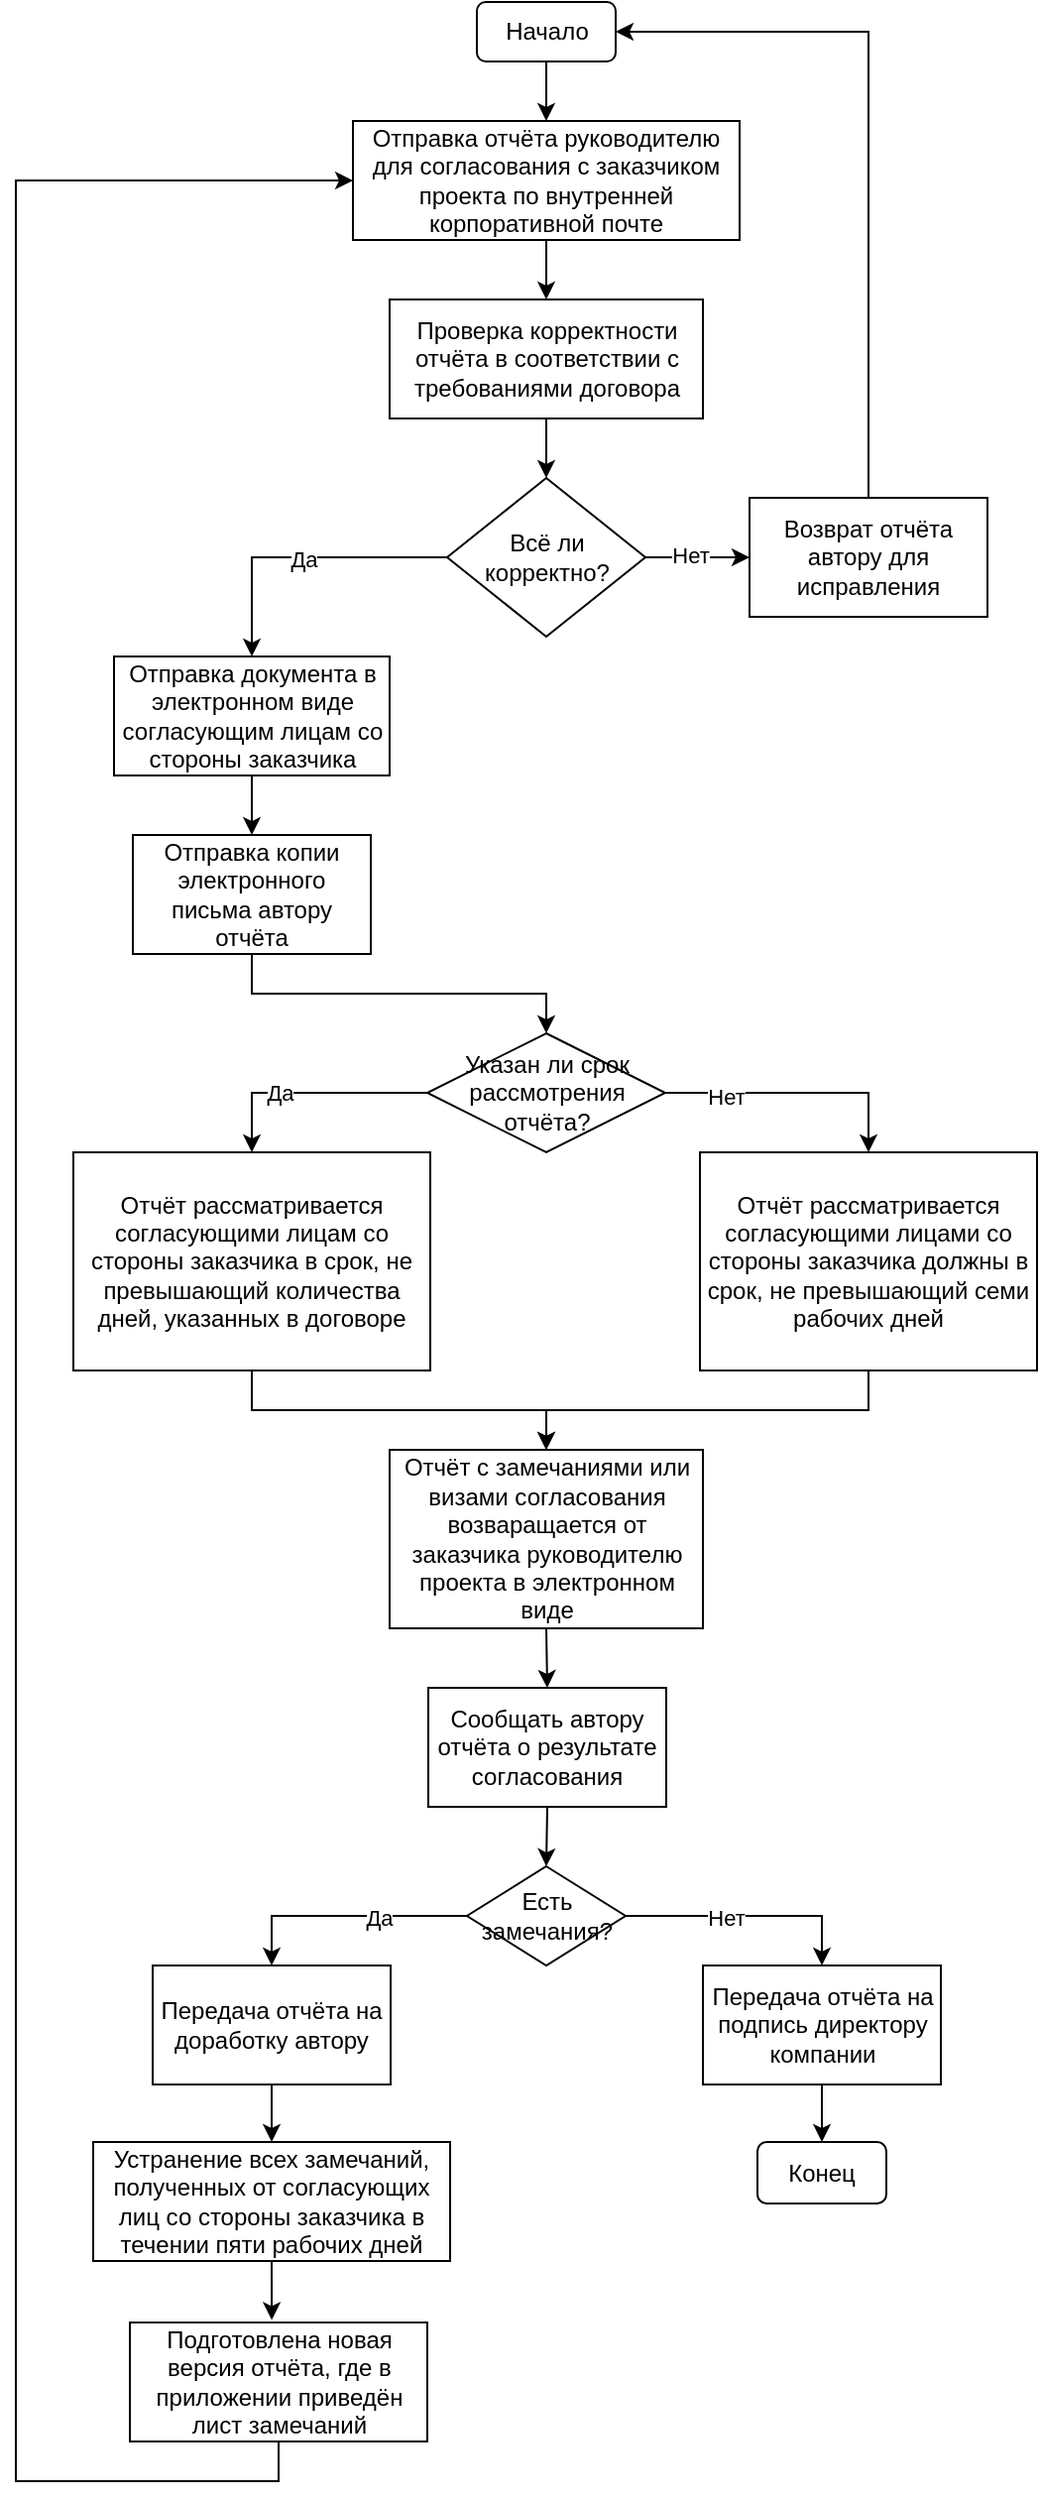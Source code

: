 <mxfile version="25.0.1">
  <diagram name="Страница — 1" id="RTeZ2iG1aW9Ky8l8PpuF">
    <mxGraphModel dx="1687" dy="920" grid="1" gridSize="10" guides="1" tooltips="1" connect="1" arrows="1" fold="1" page="1" pageScale="1" pageWidth="827" pageHeight="1169" math="0" shadow="0">
      <root>
        <mxCell id="0" />
        <mxCell id="1" parent="0" />
        <mxCell id="N0myKCC8IQFKAMIZWO1Z-46" style="edgeStyle=orthogonalEdgeStyle;rounded=0;orthogonalLoop=1;jettySize=auto;html=1;exitX=0.5;exitY=1;exitDx=0;exitDy=0;entryX=0.5;entryY=0;entryDx=0;entryDy=0;" edge="1" parent="1" source="N0myKCC8IQFKAMIZWO1Z-2" target="N0myKCC8IQFKAMIZWO1Z-3">
          <mxGeometry relative="1" as="geometry" />
        </mxCell>
        <mxCell id="N0myKCC8IQFKAMIZWO1Z-2" value="Начало" style="rounded=1;whiteSpace=wrap;html=1;" vertex="1" parent="1">
          <mxGeometry x="692.5" y="30" width="70" height="30" as="geometry" />
        </mxCell>
        <mxCell id="N0myKCC8IQFKAMIZWO1Z-47" style="edgeStyle=orthogonalEdgeStyle;rounded=0;orthogonalLoop=1;jettySize=auto;html=1;exitX=0.5;exitY=1;exitDx=0;exitDy=0;entryX=0.5;entryY=0;entryDx=0;entryDy=0;" edge="1" parent="1" source="N0myKCC8IQFKAMIZWO1Z-3" target="N0myKCC8IQFKAMIZWO1Z-4">
          <mxGeometry relative="1" as="geometry" />
        </mxCell>
        <mxCell id="N0myKCC8IQFKAMIZWO1Z-3" value="Отправка отчёта руководителю для согласования с заказчиком проекта по внутренней корпоративной почте" style="rounded=0;whiteSpace=wrap;html=1;" vertex="1" parent="1">
          <mxGeometry x="630" y="90" width="195" height="60" as="geometry" />
        </mxCell>
        <mxCell id="N0myKCC8IQFKAMIZWO1Z-48" style="edgeStyle=orthogonalEdgeStyle;rounded=0;orthogonalLoop=1;jettySize=auto;html=1;exitX=0.5;exitY=1;exitDx=0;exitDy=0;entryX=0.5;entryY=0;entryDx=0;entryDy=0;" edge="1" parent="1" source="N0myKCC8IQFKAMIZWO1Z-4" target="N0myKCC8IQFKAMIZWO1Z-5">
          <mxGeometry relative="1" as="geometry" />
        </mxCell>
        <mxCell id="N0myKCC8IQFKAMIZWO1Z-4" value="Проверка корректности отчёта в соответствии с требованиями договора" style="rounded=0;whiteSpace=wrap;html=1;" vertex="1" parent="1">
          <mxGeometry x="648.5" y="180" width="158" height="60" as="geometry" />
        </mxCell>
        <mxCell id="N0myKCC8IQFKAMIZWO1Z-7" style="edgeStyle=orthogonalEdgeStyle;rounded=0;orthogonalLoop=1;jettySize=auto;html=1;exitX=1;exitY=0.5;exitDx=0;exitDy=0;" edge="1" parent="1" source="N0myKCC8IQFKAMIZWO1Z-5" target="N0myKCC8IQFKAMIZWO1Z-6">
          <mxGeometry relative="1" as="geometry" />
        </mxCell>
        <mxCell id="N0myKCC8IQFKAMIZWO1Z-9" value="Нет" style="edgeLabel;html=1;align=center;verticalAlign=middle;resizable=0;points=[];" vertex="1" connectable="0" parent="N0myKCC8IQFKAMIZWO1Z-7">
          <mxGeometry x="-0.17" y="1" relative="1" as="geometry">
            <mxPoint as="offset" />
          </mxGeometry>
        </mxCell>
        <mxCell id="N0myKCC8IQFKAMIZWO1Z-12" style="edgeStyle=orthogonalEdgeStyle;rounded=0;orthogonalLoop=1;jettySize=auto;html=1;exitX=0;exitY=0.5;exitDx=0;exitDy=0;" edge="1" parent="1" source="N0myKCC8IQFKAMIZWO1Z-5" target="N0myKCC8IQFKAMIZWO1Z-10">
          <mxGeometry relative="1" as="geometry" />
        </mxCell>
        <mxCell id="N0myKCC8IQFKAMIZWO1Z-13" value="Да" style="edgeLabel;html=1;align=center;verticalAlign=middle;resizable=0;points=[];" vertex="1" connectable="0" parent="N0myKCC8IQFKAMIZWO1Z-12">
          <mxGeometry x="-0.023" y="1" relative="1" as="geometry">
            <mxPoint as="offset" />
          </mxGeometry>
        </mxCell>
        <mxCell id="N0myKCC8IQFKAMIZWO1Z-5" value="Всё ли корректно?" style="rhombus;whiteSpace=wrap;html=1;" vertex="1" parent="1">
          <mxGeometry x="677.5" y="270" width="100" height="80" as="geometry" />
        </mxCell>
        <mxCell id="N0myKCC8IQFKAMIZWO1Z-8" style="edgeStyle=orthogonalEdgeStyle;rounded=0;orthogonalLoop=1;jettySize=auto;html=1;exitX=0.5;exitY=0;exitDx=0;exitDy=0;entryX=1;entryY=0.5;entryDx=0;entryDy=0;" edge="1" parent="1" source="N0myKCC8IQFKAMIZWO1Z-6" target="N0myKCC8IQFKAMIZWO1Z-2">
          <mxGeometry relative="1" as="geometry" />
        </mxCell>
        <mxCell id="N0myKCC8IQFKAMIZWO1Z-6" value="Возврат отчёта автору для исправления" style="rounded=0;whiteSpace=wrap;html=1;" vertex="1" parent="1">
          <mxGeometry x="830" y="280" width="120" height="60" as="geometry" />
        </mxCell>
        <mxCell id="N0myKCC8IQFKAMIZWO1Z-49" style="edgeStyle=orthogonalEdgeStyle;rounded=0;orthogonalLoop=1;jettySize=auto;html=1;exitX=0.5;exitY=1;exitDx=0;exitDy=0;entryX=0.5;entryY=0;entryDx=0;entryDy=0;" edge="1" parent="1" source="N0myKCC8IQFKAMIZWO1Z-10" target="N0myKCC8IQFKAMIZWO1Z-14">
          <mxGeometry relative="1" as="geometry" />
        </mxCell>
        <mxCell id="N0myKCC8IQFKAMIZWO1Z-10" value="Отправка документа в электронном виде согласующим лицам со стороны заказчика" style="rounded=0;whiteSpace=wrap;html=1;" vertex="1" parent="1">
          <mxGeometry x="509.5" y="360" width="139" height="60" as="geometry" />
        </mxCell>
        <mxCell id="N0myKCC8IQFKAMIZWO1Z-16" style="edgeStyle=orthogonalEdgeStyle;rounded=0;orthogonalLoop=1;jettySize=auto;html=1;exitX=0.5;exitY=1;exitDx=0;exitDy=0;" edge="1" parent="1" source="N0myKCC8IQFKAMIZWO1Z-14" target="N0myKCC8IQFKAMIZWO1Z-15">
          <mxGeometry relative="1" as="geometry" />
        </mxCell>
        <mxCell id="N0myKCC8IQFKAMIZWO1Z-14" value="Отправка копии электронного письма автору отчёта" style="rounded=0;whiteSpace=wrap;html=1;" vertex="1" parent="1">
          <mxGeometry x="519" y="450" width="120" height="60" as="geometry" />
        </mxCell>
        <mxCell id="N0myKCC8IQFKAMIZWO1Z-19" style="edgeStyle=orthogonalEdgeStyle;rounded=0;orthogonalLoop=1;jettySize=auto;html=1;exitX=0;exitY=0.5;exitDx=0;exitDy=0;" edge="1" parent="1" source="N0myKCC8IQFKAMIZWO1Z-15" target="N0myKCC8IQFKAMIZWO1Z-17">
          <mxGeometry relative="1" as="geometry" />
        </mxCell>
        <mxCell id="N0myKCC8IQFKAMIZWO1Z-21" value="Да" style="edgeLabel;html=1;align=center;verticalAlign=middle;resizable=0;points=[];" vertex="1" connectable="0" parent="N0myKCC8IQFKAMIZWO1Z-19">
          <mxGeometry x="0.258" relative="1" as="geometry">
            <mxPoint as="offset" />
          </mxGeometry>
        </mxCell>
        <mxCell id="N0myKCC8IQFKAMIZWO1Z-20" style="edgeStyle=orthogonalEdgeStyle;rounded=0;orthogonalLoop=1;jettySize=auto;html=1;exitX=1;exitY=0.5;exitDx=0;exitDy=0;entryX=0.5;entryY=0;entryDx=0;entryDy=0;" edge="1" parent="1" source="N0myKCC8IQFKAMIZWO1Z-15" target="N0myKCC8IQFKAMIZWO1Z-18">
          <mxGeometry relative="1" as="geometry" />
        </mxCell>
        <mxCell id="N0myKCC8IQFKAMIZWO1Z-22" value="Нет" style="edgeLabel;html=1;align=center;verticalAlign=middle;resizable=0;points=[];" vertex="1" connectable="0" parent="N0myKCC8IQFKAMIZWO1Z-20">
          <mxGeometry x="-0.537" y="-2" relative="1" as="geometry">
            <mxPoint as="offset" />
          </mxGeometry>
        </mxCell>
        <mxCell id="N0myKCC8IQFKAMIZWO1Z-15" value="Указан ли срок рассмотрения отчёта?" style="rhombus;whiteSpace=wrap;html=1;" vertex="1" parent="1">
          <mxGeometry x="667.5" y="550" width="120" height="60" as="geometry" />
        </mxCell>
        <mxCell id="N0myKCC8IQFKAMIZWO1Z-24" style="edgeStyle=orthogonalEdgeStyle;rounded=0;orthogonalLoop=1;jettySize=auto;html=1;exitX=0.5;exitY=1;exitDx=0;exitDy=0;entryX=0.5;entryY=0;entryDx=0;entryDy=0;" edge="1" parent="1" source="N0myKCC8IQFKAMIZWO1Z-17" target="N0myKCC8IQFKAMIZWO1Z-23">
          <mxGeometry relative="1" as="geometry" />
        </mxCell>
        <mxCell id="N0myKCC8IQFKAMIZWO1Z-17" value="Отчёт рассматривается согласующими лицам со стороны заказчика в срок, не превышающий количества дней, указанных в договоре" style="rounded=0;whiteSpace=wrap;html=1;" vertex="1" parent="1">
          <mxGeometry x="489" y="610" width="180" height="110" as="geometry" />
        </mxCell>
        <mxCell id="N0myKCC8IQFKAMIZWO1Z-25" style="edgeStyle=orthogonalEdgeStyle;rounded=0;orthogonalLoop=1;jettySize=auto;html=1;exitX=0.5;exitY=1;exitDx=0;exitDy=0;entryX=0.5;entryY=0;entryDx=0;entryDy=0;" edge="1" parent="1" source="N0myKCC8IQFKAMIZWO1Z-18" target="N0myKCC8IQFKAMIZWO1Z-23">
          <mxGeometry relative="1" as="geometry" />
        </mxCell>
        <mxCell id="N0myKCC8IQFKAMIZWO1Z-18" value="Отчёт рассматривается согласующими лицами со стороны заказчика должны в срок, не превышающий семи рабочих дней" style="rounded=0;whiteSpace=wrap;html=1;" vertex="1" parent="1">
          <mxGeometry x="805" y="610" width="170" height="110" as="geometry" />
        </mxCell>
        <mxCell id="N0myKCC8IQFKAMIZWO1Z-27" style="edgeStyle=orthogonalEdgeStyle;rounded=0;orthogonalLoop=1;jettySize=auto;html=1;exitX=0.5;exitY=1;exitDx=0;exitDy=0;entryX=0.5;entryY=0;entryDx=0;entryDy=0;" edge="1" parent="1" source="N0myKCC8IQFKAMIZWO1Z-23" target="N0myKCC8IQFKAMIZWO1Z-26">
          <mxGeometry relative="1" as="geometry" />
        </mxCell>
        <mxCell id="N0myKCC8IQFKAMIZWO1Z-23" value="Отчёт с замечаниями или визами согласования возваращается от заказчика руководителю проекта в электронном виде" style="rounded=0;whiteSpace=wrap;html=1;" vertex="1" parent="1">
          <mxGeometry x="648.5" y="760" width="158" height="90" as="geometry" />
        </mxCell>
        <mxCell id="N0myKCC8IQFKAMIZWO1Z-30" style="edgeStyle=orthogonalEdgeStyle;rounded=0;orthogonalLoop=1;jettySize=auto;html=1;exitX=0.5;exitY=1;exitDx=0;exitDy=0;entryX=0.5;entryY=0;entryDx=0;entryDy=0;" edge="1" parent="1" source="N0myKCC8IQFKAMIZWO1Z-26" target="N0myKCC8IQFKAMIZWO1Z-28">
          <mxGeometry relative="1" as="geometry" />
        </mxCell>
        <mxCell id="N0myKCC8IQFKAMIZWO1Z-26" value="Сообщать автору отчёта о результате согласования" style="rounded=0;whiteSpace=wrap;html=1;" vertex="1" parent="1">
          <mxGeometry x="668" y="880" width="120" height="60" as="geometry" />
        </mxCell>
        <mxCell id="N0myKCC8IQFKAMIZWO1Z-33" style="edgeStyle=orthogonalEdgeStyle;rounded=0;orthogonalLoop=1;jettySize=auto;html=1;exitX=0;exitY=0.5;exitDx=0;exitDy=0;entryX=0.5;entryY=0;entryDx=0;entryDy=0;" edge="1" parent="1" source="N0myKCC8IQFKAMIZWO1Z-28" target="N0myKCC8IQFKAMIZWO1Z-31">
          <mxGeometry relative="1" as="geometry" />
        </mxCell>
        <mxCell id="N0myKCC8IQFKAMIZWO1Z-36" value="Да" style="edgeLabel;html=1;align=center;verticalAlign=middle;resizable=0;points=[];" vertex="1" connectable="0" parent="N0myKCC8IQFKAMIZWO1Z-33">
          <mxGeometry x="-0.275" y="1" relative="1" as="geometry">
            <mxPoint as="offset" />
          </mxGeometry>
        </mxCell>
        <mxCell id="N0myKCC8IQFKAMIZWO1Z-34" style="edgeStyle=orthogonalEdgeStyle;rounded=0;orthogonalLoop=1;jettySize=auto;html=1;exitX=1;exitY=0.5;exitDx=0;exitDy=0;entryX=0.5;entryY=0;entryDx=0;entryDy=0;" edge="1" parent="1" source="N0myKCC8IQFKAMIZWO1Z-28" target="N0myKCC8IQFKAMIZWO1Z-32">
          <mxGeometry relative="1" as="geometry" />
        </mxCell>
        <mxCell id="N0myKCC8IQFKAMIZWO1Z-35" value="Нет" style="edgeLabel;html=1;align=center;verticalAlign=middle;resizable=0;points=[];" vertex="1" connectable="0" parent="N0myKCC8IQFKAMIZWO1Z-34">
          <mxGeometry x="-0.183" y="-1" relative="1" as="geometry">
            <mxPoint as="offset" />
          </mxGeometry>
        </mxCell>
        <mxCell id="N0myKCC8IQFKAMIZWO1Z-28" value="Есть замечания?" style="rhombus;whiteSpace=wrap;html=1;" vertex="1" parent="1">
          <mxGeometry x="687.5" y="970" width="80" height="50" as="geometry" />
        </mxCell>
        <mxCell id="N0myKCC8IQFKAMIZWO1Z-42" style="edgeStyle=orthogonalEdgeStyle;rounded=0;orthogonalLoop=1;jettySize=auto;html=1;exitX=0.5;exitY=1;exitDx=0;exitDy=0;entryX=0.5;entryY=0;entryDx=0;entryDy=0;" edge="1" parent="1" source="N0myKCC8IQFKAMIZWO1Z-31" target="N0myKCC8IQFKAMIZWO1Z-40">
          <mxGeometry relative="1" as="geometry" />
        </mxCell>
        <mxCell id="N0myKCC8IQFKAMIZWO1Z-31" value="Передача отчёта на доработку автору" style="rounded=0;whiteSpace=wrap;html=1;" vertex="1" parent="1">
          <mxGeometry x="529" y="1020" width="120" height="60" as="geometry" />
        </mxCell>
        <mxCell id="N0myKCC8IQFKAMIZWO1Z-39" style="edgeStyle=orthogonalEdgeStyle;rounded=0;orthogonalLoop=1;jettySize=auto;html=1;exitX=0.5;exitY=1;exitDx=0;exitDy=0;entryX=0.5;entryY=0;entryDx=0;entryDy=0;" edge="1" parent="1" source="N0myKCC8IQFKAMIZWO1Z-32" target="N0myKCC8IQFKAMIZWO1Z-38">
          <mxGeometry relative="1" as="geometry" />
        </mxCell>
        <mxCell id="N0myKCC8IQFKAMIZWO1Z-32" value="Передача отчёта на подпись директору компании" style="rounded=0;whiteSpace=wrap;html=1;" vertex="1" parent="1">
          <mxGeometry x="806.5" y="1020" width="120" height="60" as="geometry" />
        </mxCell>
        <mxCell id="N0myKCC8IQFKAMIZWO1Z-38" value="Конец" style="rounded=1;whiteSpace=wrap;html=1;" vertex="1" parent="1">
          <mxGeometry x="834" y="1109" width="65" height="31" as="geometry" />
        </mxCell>
        <mxCell id="N0myKCC8IQFKAMIZWO1Z-40" value="Устранение всех замечаний, полученных от согласующих лиц со стороны заказчика в течении пяти рабочих дней" style="rounded=0;whiteSpace=wrap;html=1;" vertex="1" parent="1">
          <mxGeometry x="499" y="1109" width="180" height="60" as="geometry" />
        </mxCell>
        <mxCell id="N0myKCC8IQFKAMIZWO1Z-45" style="edgeStyle=orthogonalEdgeStyle;rounded=0;orthogonalLoop=1;jettySize=auto;html=1;exitX=0.5;exitY=1;exitDx=0;exitDy=0;entryX=0;entryY=0.5;entryDx=0;entryDy=0;" edge="1" parent="1" source="N0myKCC8IQFKAMIZWO1Z-41" target="N0myKCC8IQFKAMIZWO1Z-3">
          <mxGeometry relative="1" as="geometry">
            <Array as="points">
              <mxPoint x="593" y="1280" />
              <mxPoint x="460" y="1280" />
              <mxPoint x="460" y="120" />
            </Array>
          </mxGeometry>
        </mxCell>
        <mxCell id="N0myKCC8IQFKAMIZWO1Z-41" value="Подготовлена новая версия отчёта, где в приложении приведён лист замечаний" style="rounded=0;whiteSpace=wrap;html=1;" vertex="1" parent="1">
          <mxGeometry x="517.5" y="1200" width="150" height="60" as="geometry" />
        </mxCell>
        <mxCell id="N0myKCC8IQFKAMIZWO1Z-44" style="edgeStyle=orthogonalEdgeStyle;rounded=0;orthogonalLoop=1;jettySize=auto;html=1;exitX=0.5;exitY=1;exitDx=0;exitDy=0;entryX=0.477;entryY=-0.021;entryDx=0;entryDy=0;entryPerimeter=0;" edge="1" parent="1" source="N0myKCC8IQFKAMIZWO1Z-40" target="N0myKCC8IQFKAMIZWO1Z-41">
          <mxGeometry relative="1" as="geometry" />
        </mxCell>
      </root>
    </mxGraphModel>
  </diagram>
</mxfile>
